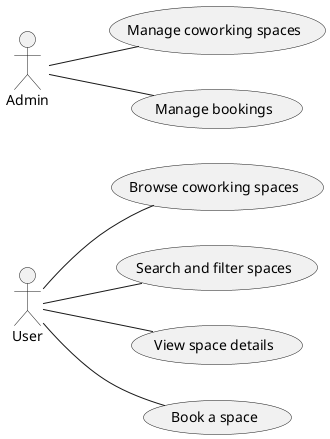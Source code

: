 @startuml Coworking_Booking_Sprint1
left to right direction
actor User
actor Admin

usecase "Browse coworking spaces" as UC_Browse
usecase "Search and filter spaces" as UC_Search
usecase "View space details" as UC_ViewDetails
usecase "Book a space" as UC_Book
usecase "Manage coworking spaces" as UC_ManageSpaces
usecase "Manage bookings" as UC_ManageBookings

User -- UC_Browse
User -- UC_Search
User -- UC_ViewDetails
User -- UC_Book

Admin -- UC_ManageSpaces
Admin -- UC_ManageBookings
@enduml

